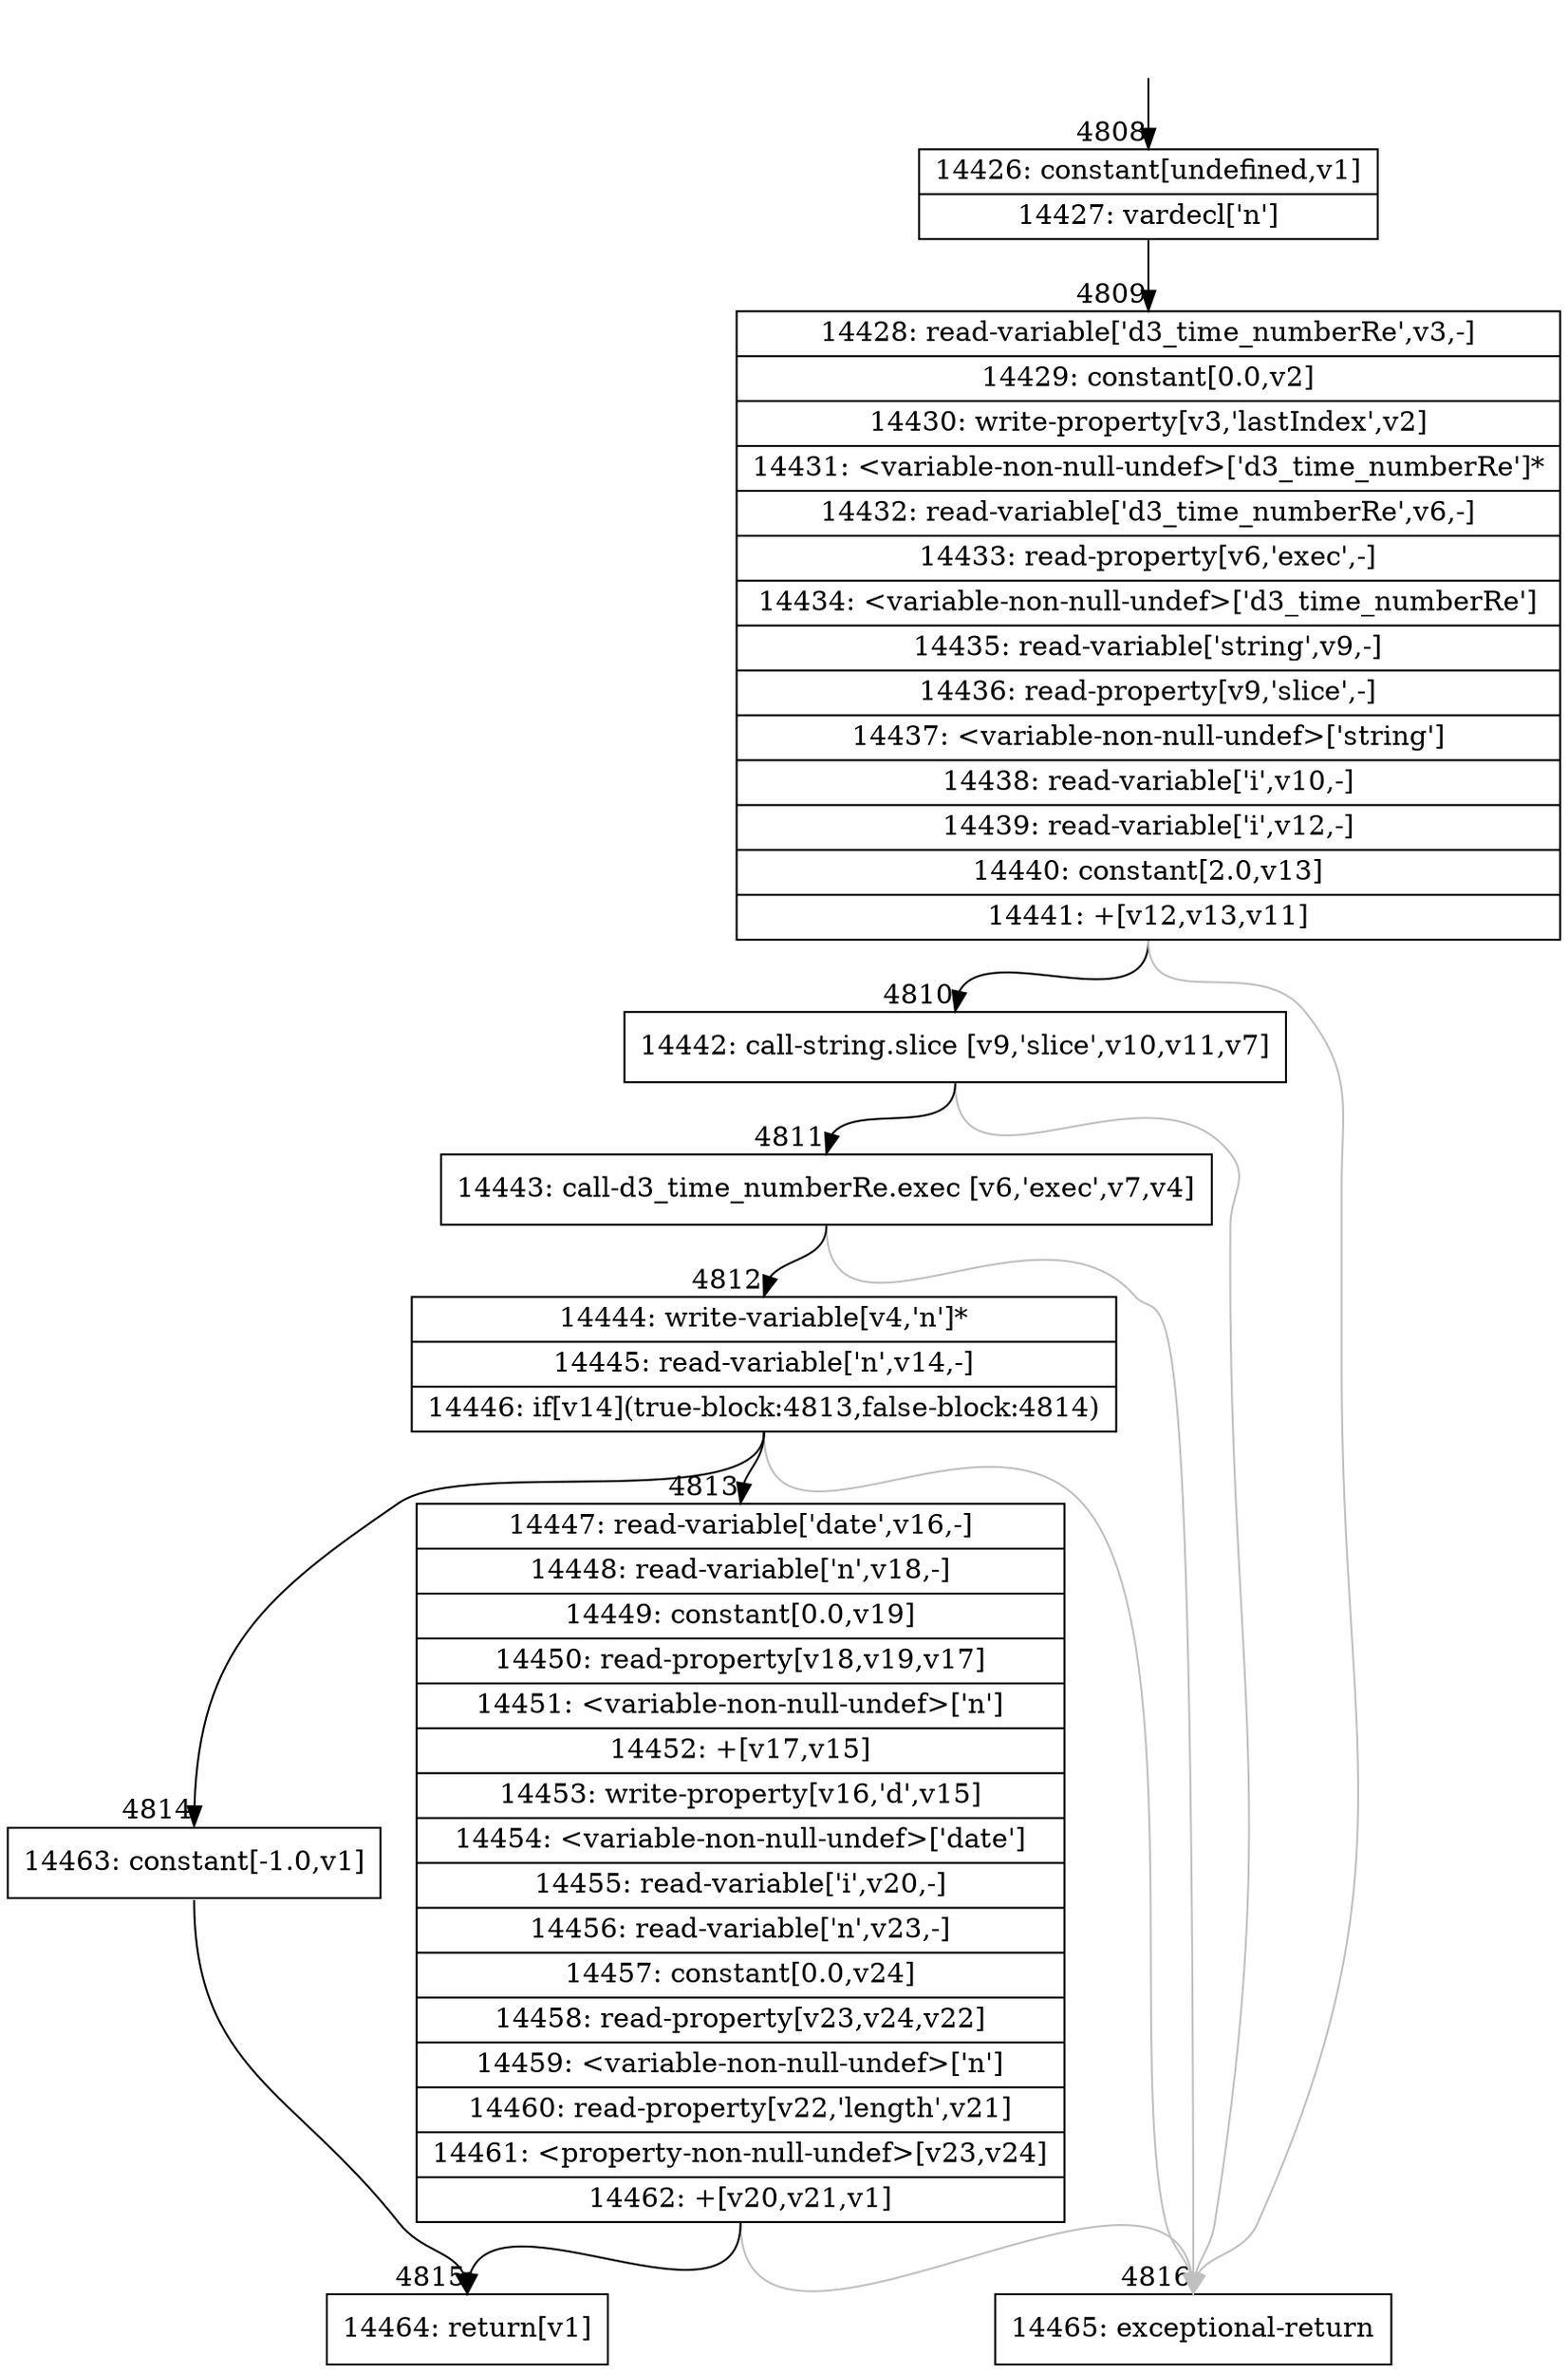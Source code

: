 digraph {
rankdir="TD"
BB_entry451[shape=none,label=""];
BB_entry451 -> BB4808 [tailport=s, headport=n, headlabel="    4808"]
BB4808 [shape=record label="{14426: constant[undefined,v1]|14427: vardecl['n']}" ] 
BB4808 -> BB4809 [tailport=s, headport=n, headlabel="      4809"]
BB4809 [shape=record label="{14428: read-variable['d3_time_numberRe',v3,-]|14429: constant[0.0,v2]|14430: write-property[v3,'lastIndex',v2]|14431: \<variable-non-null-undef\>['d3_time_numberRe']*|14432: read-variable['d3_time_numberRe',v6,-]|14433: read-property[v6,'exec',-]|14434: \<variable-non-null-undef\>['d3_time_numberRe']|14435: read-variable['string',v9,-]|14436: read-property[v9,'slice',-]|14437: \<variable-non-null-undef\>['string']|14438: read-variable['i',v10,-]|14439: read-variable['i',v12,-]|14440: constant[2.0,v13]|14441: +[v12,v13,v11]}" ] 
BB4809 -> BB4810 [tailport=s, headport=n, headlabel="      4810"]
BB4809 -> BB4816 [tailport=s, headport=n, color=gray, headlabel="      4816"]
BB4810 [shape=record label="{14442: call-string.slice [v9,'slice',v10,v11,v7]}" ] 
BB4810 -> BB4811 [tailport=s, headport=n, headlabel="      4811"]
BB4810 -> BB4816 [tailport=s, headport=n, color=gray]
BB4811 [shape=record label="{14443: call-d3_time_numberRe.exec [v6,'exec',v7,v4]}" ] 
BB4811 -> BB4812 [tailport=s, headport=n, headlabel="      4812"]
BB4811 -> BB4816 [tailport=s, headport=n, color=gray]
BB4812 [shape=record label="{14444: write-variable[v4,'n']*|14445: read-variable['n',v14,-]|14446: if[v14](true-block:4813,false-block:4814)}" ] 
BB4812 -> BB4813 [tailport=s, headport=n, headlabel="      4813"]
BB4812 -> BB4814 [tailport=s, headport=n, headlabel="      4814"]
BB4812 -> BB4816 [tailport=s, headport=n, color=gray]
BB4813 [shape=record label="{14447: read-variable['date',v16,-]|14448: read-variable['n',v18,-]|14449: constant[0.0,v19]|14450: read-property[v18,v19,v17]|14451: \<variable-non-null-undef\>['n']|14452: +[v17,v15]|14453: write-property[v16,'d',v15]|14454: \<variable-non-null-undef\>['date']|14455: read-variable['i',v20,-]|14456: read-variable['n',v23,-]|14457: constant[0.0,v24]|14458: read-property[v23,v24,v22]|14459: \<variable-non-null-undef\>['n']|14460: read-property[v22,'length',v21]|14461: \<property-non-null-undef\>[v23,v24]|14462: +[v20,v21,v1]}" ] 
BB4813 -> BB4815 [tailport=s, headport=n, headlabel="      4815"]
BB4813 -> BB4816 [tailport=s, headport=n, color=gray]
BB4814 [shape=record label="{14463: constant[-1.0,v1]}" ] 
BB4814 -> BB4815 [tailport=s, headport=n]
BB4815 [shape=record label="{14464: return[v1]}" ] 
BB4816 [shape=record label="{14465: exceptional-return}" ] 
//#$~ 2777
}
